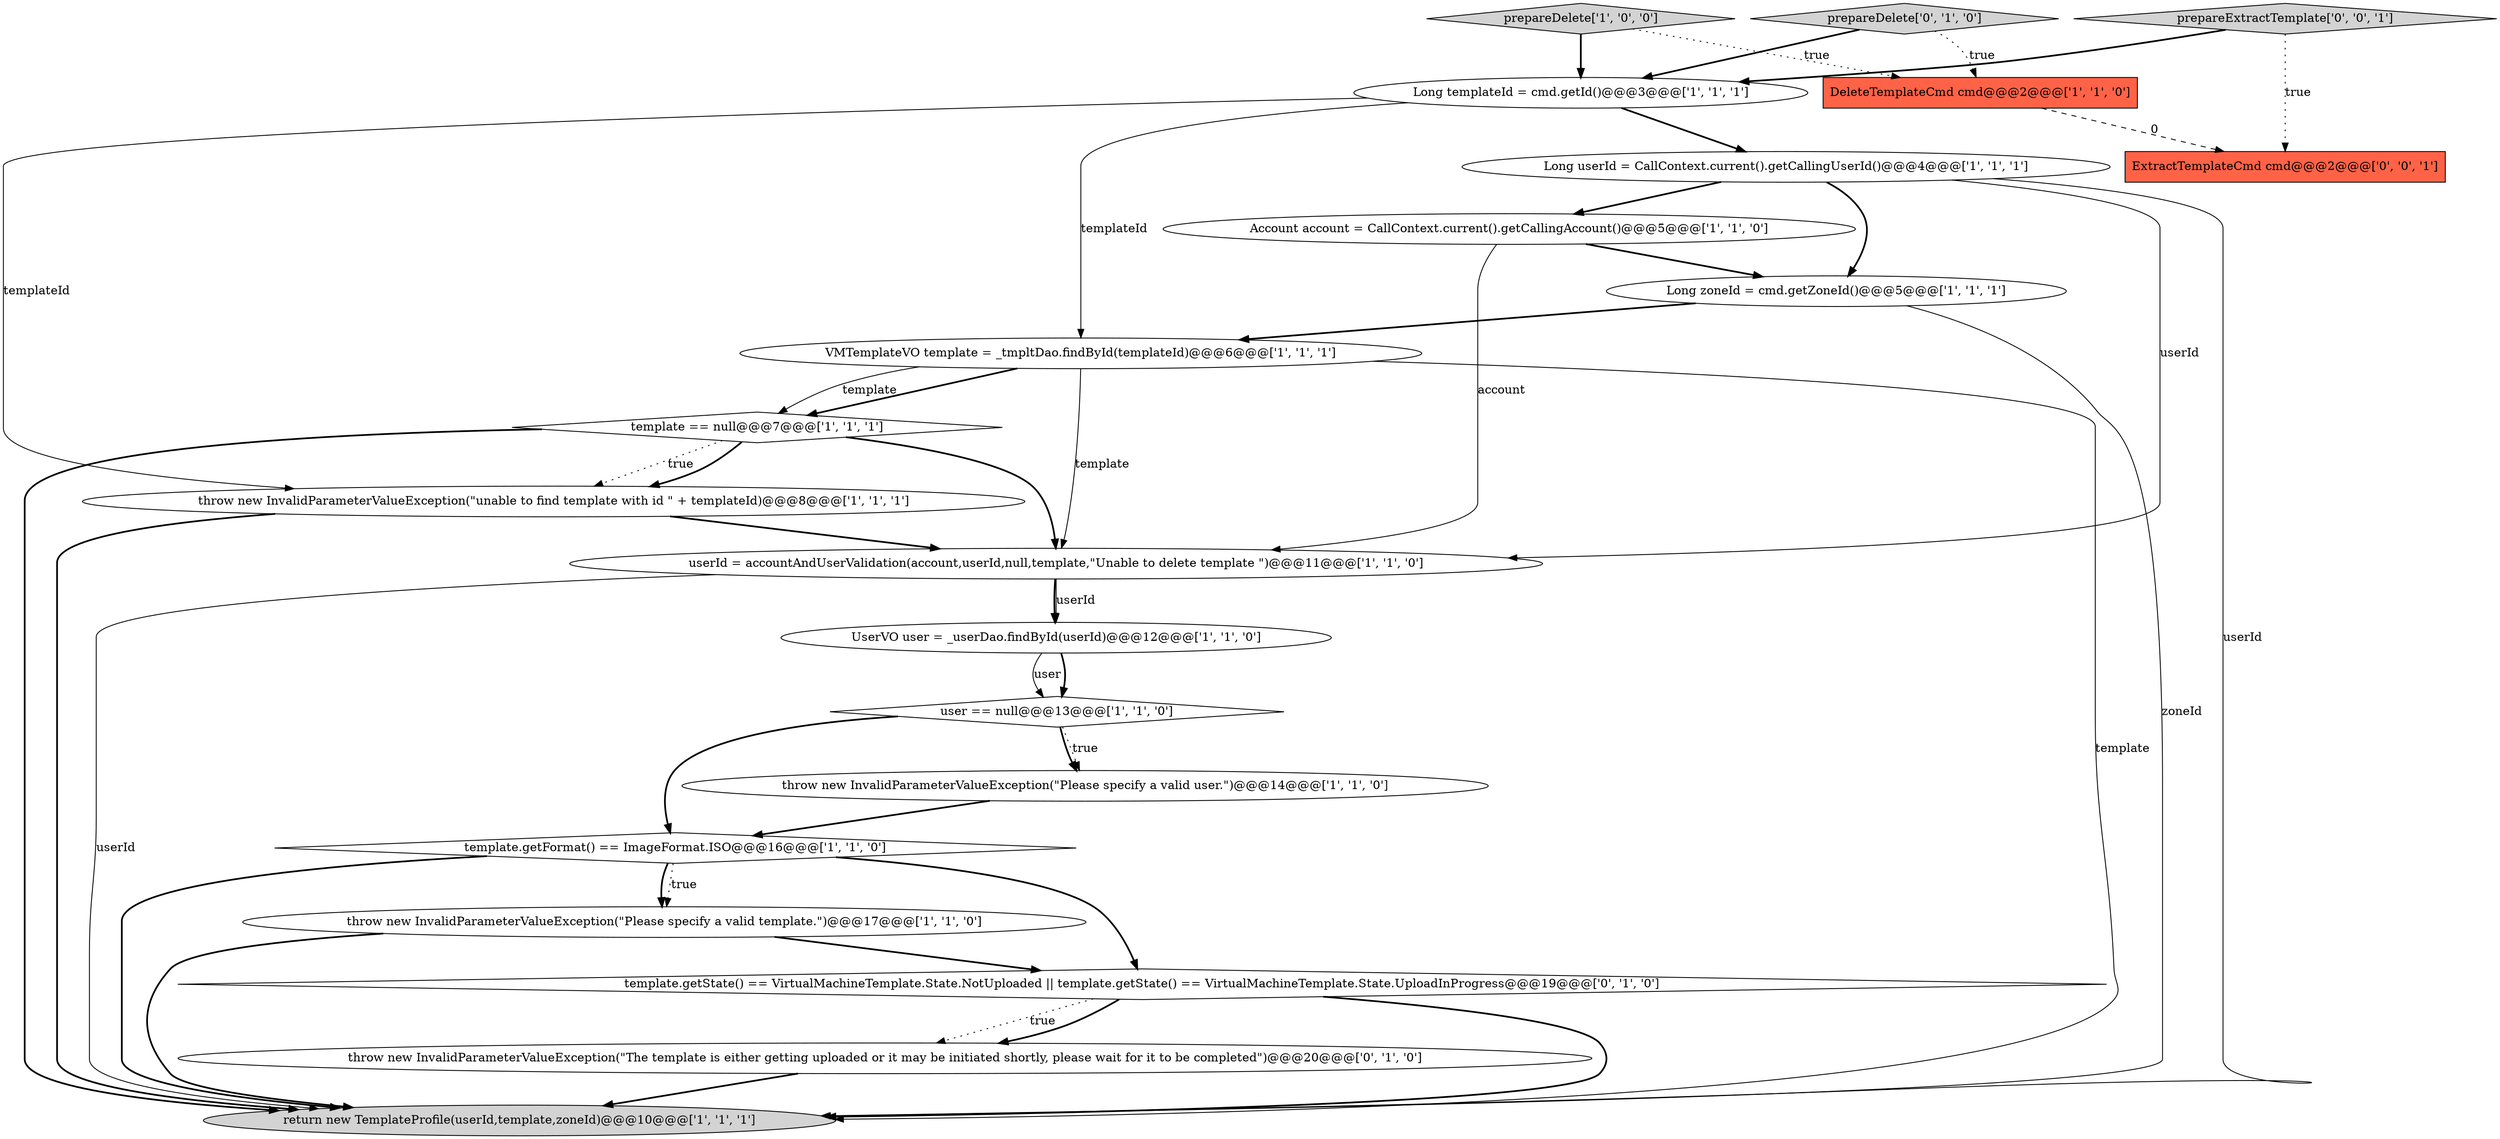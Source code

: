 digraph {
11 [style = filled, label = "Long userId = CallContext.current().getCallingUserId()@@@4@@@['1', '1', '1']", fillcolor = white, shape = ellipse image = "AAA0AAABBB1BBB"];
4 [style = filled, label = "UserVO user = _userDao.findById(userId)@@@12@@@['1', '1', '0']", fillcolor = white, shape = ellipse image = "AAA0AAABBB1BBB"];
16 [style = filled, label = "throw new InvalidParameterValueException(\"The template is either getting uploaded or it may be initiated shortly, please wait for it to be completed\")@@@20@@@['0', '1', '0']", fillcolor = white, shape = ellipse image = "AAA1AAABBB2BBB"];
14 [style = filled, label = "userId = accountAndUserValidation(account,userId,null,template,\"Unable to delete template \")@@@11@@@['1', '1', '0']", fillcolor = white, shape = ellipse image = "AAA0AAABBB1BBB"];
12 [style = filled, label = "Account account = CallContext.current().getCallingAccount()@@@5@@@['1', '1', '0']", fillcolor = white, shape = ellipse image = "AAA0AAABBB1BBB"];
8 [style = filled, label = "DeleteTemplateCmd cmd@@@2@@@['1', '1', '0']", fillcolor = tomato, shape = box image = "AAA0AAABBB1BBB"];
20 [style = filled, label = "prepareExtractTemplate['0', '0', '1']", fillcolor = lightgray, shape = diamond image = "AAA0AAABBB3BBB"];
5 [style = filled, label = "VMTemplateVO template = _tmpltDao.findById(templateId)@@@6@@@['1', '1', '1']", fillcolor = white, shape = ellipse image = "AAA0AAABBB1BBB"];
17 [style = filled, label = "prepareDelete['0', '1', '0']", fillcolor = lightgray, shape = diamond image = "AAA0AAABBB2BBB"];
2 [style = filled, label = "Long zoneId = cmd.getZoneId()@@@5@@@['1', '1', '1']", fillcolor = white, shape = ellipse image = "AAA0AAABBB1BBB"];
3 [style = filled, label = "return new TemplateProfile(userId,template,zoneId)@@@10@@@['1', '1', '1']", fillcolor = lightgray, shape = ellipse image = "AAA0AAABBB1BBB"];
13 [style = filled, label = "Long templateId = cmd.getId()@@@3@@@['1', '1', '1']", fillcolor = white, shape = ellipse image = "AAA0AAABBB1BBB"];
10 [style = filled, label = "template == null@@@7@@@['1', '1', '1']", fillcolor = white, shape = diamond image = "AAA0AAABBB1BBB"];
1 [style = filled, label = "throw new InvalidParameterValueException(\"unable to find template with id \" + templateId)@@@8@@@['1', '1', '1']", fillcolor = white, shape = ellipse image = "AAA0AAABBB1BBB"];
15 [style = filled, label = "template.getFormat() == ImageFormat.ISO@@@16@@@['1', '1', '0']", fillcolor = white, shape = diamond image = "AAA0AAABBB1BBB"];
18 [style = filled, label = "template.getState() == VirtualMachineTemplate.State.NotUploaded || template.getState() == VirtualMachineTemplate.State.UploadInProgress@@@19@@@['0', '1', '0']", fillcolor = white, shape = diamond image = "AAA1AAABBB2BBB"];
0 [style = filled, label = "throw new InvalidParameterValueException(\"Please specify a valid user.\")@@@14@@@['1', '1', '0']", fillcolor = white, shape = ellipse image = "AAA0AAABBB1BBB"];
19 [style = filled, label = "ExtractTemplateCmd cmd@@@2@@@['0', '0', '1']", fillcolor = tomato, shape = box image = "AAA0AAABBB3BBB"];
7 [style = filled, label = "prepareDelete['1', '0', '0']", fillcolor = lightgray, shape = diamond image = "AAA0AAABBB1BBB"];
9 [style = filled, label = "throw new InvalidParameterValueException(\"Please specify a valid template.\")@@@17@@@['1', '1', '0']", fillcolor = white, shape = ellipse image = "AAA0AAABBB1BBB"];
6 [style = filled, label = "user == null@@@13@@@['1', '1', '0']", fillcolor = white, shape = diamond image = "AAA0AAABBB1BBB"];
9->18 [style = bold, label=""];
18->3 [style = bold, label=""];
4->6 [style = bold, label=""];
11->3 [style = solid, label="userId"];
10->1 [style = dotted, label="true"];
11->12 [style = bold, label=""];
15->9 [style = bold, label=""];
15->18 [style = bold, label=""];
6->15 [style = bold, label=""];
5->3 [style = solid, label="template"];
2->5 [style = bold, label=""];
12->14 [style = solid, label="account"];
7->8 [style = dotted, label="true"];
12->2 [style = bold, label=""];
6->0 [style = bold, label=""];
9->3 [style = bold, label=""];
13->5 [style = solid, label="templateId"];
14->3 [style = solid, label="userId"];
5->10 [style = bold, label=""];
1->14 [style = bold, label=""];
5->14 [style = solid, label="template"];
14->4 [style = solid, label="userId"];
11->2 [style = bold, label=""];
10->3 [style = bold, label=""];
6->0 [style = dotted, label="true"];
7->13 [style = bold, label=""];
18->16 [style = dotted, label="true"];
10->1 [style = bold, label=""];
13->11 [style = bold, label=""];
1->3 [style = bold, label=""];
0->15 [style = bold, label=""];
20->13 [style = bold, label=""];
8->19 [style = dashed, label="0"];
16->3 [style = bold, label=""];
17->13 [style = bold, label=""];
18->16 [style = bold, label=""];
2->3 [style = solid, label="zoneId"];
4->6 [style = solid, label="user"];
17->8 [style = dotted, label="true"];
15->3 [style = bold, label=""];
15->9 [style = dotted, label="true"];
20->19 [style = dotted, label="true"];
14->4 [style = bold, label=""];
11->14 [style = solid, label="userId"];
13->1 [style = solid, label="templateId"];
10->14 [style = bold, label=""];
5->10 [style = solid, label="template"];
}
